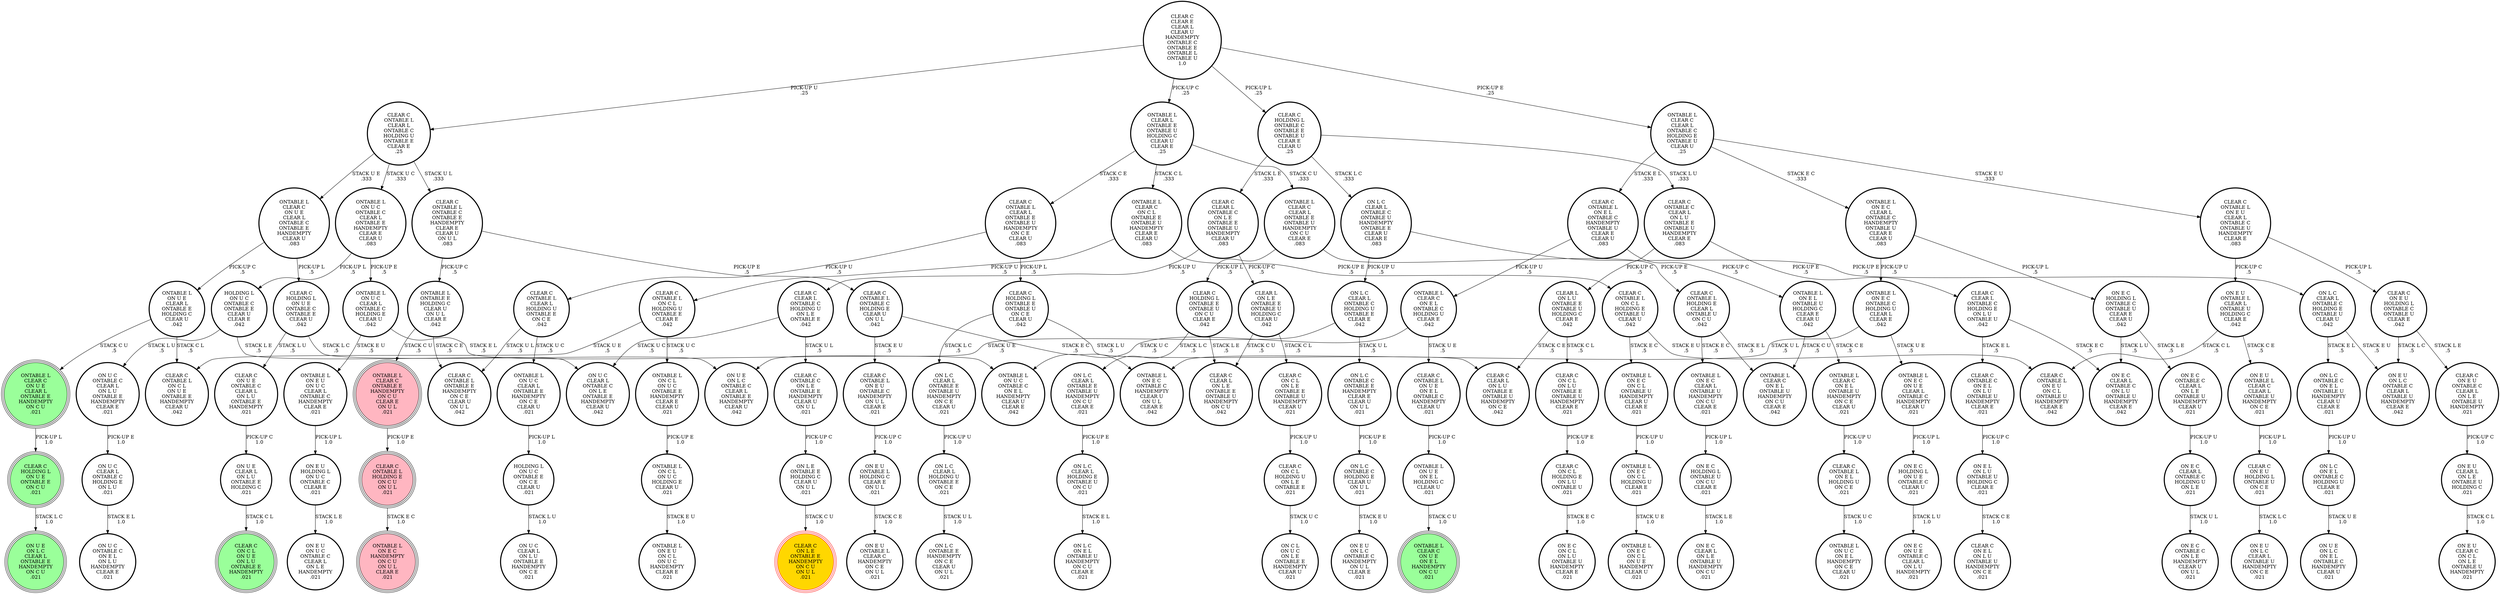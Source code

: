digraph {
"CLEAR C\nHOLDING L\nONTABLE E\nONTABLE U\nON C U\nCLEAR E\n.042\n" -> "CLEAR C\nCLEAR L\nON L E\nONTABLE E\nONTABLE U\nHANDEMPTY\nON C U\n.042\n"[label="STACK L E\n.5\n"];
"CLEAR C\nHOLDING L\nONTABLE E\nONTABLE U\nON C U\nCLEAR E\n.042\n" -> "ON L C\nCLEAR L\nONTABLE E\nONTABLE U\nHANDEMPTY\nON C U\nCLEAR E\n.021\n"[label="STACK L C\n.5\n"];
"CLEAR C\nON E U\nHOLDING L\nONTABLE U\nON C E\n.021\n" -> "ON E U\nON L C\nCLEAR L\nONTABLE U\nHANDEMPTY\nON C E\n.021\n"[label="STACK L C\n1.0\n"];
"ONTABLE L\nON U C\nONTABLE C\nCLEAR L\nONTABLE E\nHANDEMPTY\nCLEAR E\nCLEAR U\n.083\n" -> "ONTABLE L\nON U C\nCLEAR L\nONTABLE C\nHOLDING E\nCLEAR U\n.042\n"[label="PICK-UP E\n.5\n"];
"ONTABLE L\nON U C\nONTABLE C\nCLEAR L\nONTABLE E\nHANDEMPTY\nCLEAR E\nCLEAR U\n.083\n" -> "HOLDING L\nON U C\nONTABLE C\nONTABLE E\nCLEAR U\nCLEAR E\n.042\n"[label="PICK-UP L\n.5\n"];
"ON U E\nCLEAR L\nON L U\nONTABLE E\nHOLDING C\n.021\n" -> "CLEAR C\nON C L\nON U E\nON L U\nONTABLE E\nHANDEMPTY\n.021\n"[label="STACK C L\n1.0\n"];
"CLEAR C\nONTABLE L\nONTABLE C\nONTABLE E\nHANDEMPTY\nCLEAR E\nCLEAR U\nON U L\n.083\n" -> "CLEAR C\nONTABLE L\nONTABLE C\nHOLDING E\nCLEAR U\nON U L\n.042\n"[label="PICK-UP E\n.5\n"];
"CLEAR C\nONTABLE L\nONTABLE C\nONTABLE E\nHANDEMPTY\nCLEAR E\nCLEAR U\nON U L\n.083\n" -> "ONTABLE L\nONTABLE E\nHOLDING C\nCLEAR U\nON U L\nCLEAR E\n.042\n"[label="PICK-UP C\n.5\n"];
"CLEAR C\nON C L\nHOLDING U\nON L E\nONTABLE E\n.021\n" -> "ON C L\nON U C\nON L E\nONTABLE E\nHANDEMPTY\nCLEAR U\n.021\n"[label="STACK U C\n1.0\n"];
"ONTABLE L\nON E C\nON U E\nCLEAR L\nONTABLE C\nHANDEMPTY\nCLEAR U\n.021\n" -> "ON E C\nHOLDING L\nON U E\nONTABLE C\nCLEAR U\n.021\n"[label="PICK-UP L\n1.0\n"];
"CLEAR C\nONTABLE L\nHOLDING E\nCLEAR L\nONTABLE U\nON C U\n.042\n" -> "ONTABLE L\nON E C\nCLEAR L\nONTABLE U\nHANDEMPTY\nON C U\nCLEAR E\n.021\n"[label="STACK E C\n.5\n"];
"CLEAR C\nONTABLE L\nHOLDING E\nCLEAR L\nONTABLE U\nON C U\n.042\n" -> "ONTABLE L\nCLEAR C\nON E L\nONTABLE U\nHANDEMPTY\nON C U\nCLEAR E\n.042\n"[label="STACK E L\n.5\n"];
"ONTABLE L\nON U E\nON E L\nHOLDING C\nCLEAR U\n.021\n" -> "ONTABLE L\nCLEAR C\nON U E\nON E L\nHANDEMPTY\nON C U\n.021\n"[label="STACK C U\n1.0\n"];
"ON L C\nONTABLE C\nONTABLE E\nHANDEMPTY\nCLEAR E\nCLEAR U\nON U L\n.021\n" -> "ON L C\nONTABLE C\nHOLDING E\nCLEAR U\nON U L\n.021\n"[label="PICK-UP E\n1.0\n"];
"CLEAR C\nONTABLE L\nON E L\nHOLDING U\nON C E\n.021\n" -> "ONTABLE L\nON U C\nON E L\nHANDEMPTY\nON C E\nCLEAR U\n.021\n"[label="STACK U C\n1.0\n"];
"ONTABLE L\nCLEAR C\nON E L\nONTABLE C\nHOLDING U\nCLEAR E\n.042\n" -> "ONTABLE L\nON U C\nONTABLE C\nON E L\nHANDEMPTY\nCLEAR U\nCLEAR E\n.042\n"[label="STACK U C\n.5\n"];
"ONTABLE L\nCLEAR C\nON E L\nONTABLE C\nHOLDING U\nCLEAR E\n.042\n" -> "CLEAR C\nONTABLE L\nON U E\nON E L\nONTABLE C\nHANDEMPTY\nCLEAR U\n.021\n"[label="STACK U E\n.5\n"];
"CLEAR C\nONTABLE C\nCLEAR L\nON L U\nONTABLE E\nONTABLE U\nHANDEMPTY\nCLEAR E\n.083\n" -> "CLEAR L\nON L U\nONTABLE E\nONTABLE U\nHOLDING C\nCLEAR E\n.042\n"[label="PICK-UP C\n.5\n"];
"CLEAR C\nONTABLE C\nCLEAR L\nON L U\nONTABLE E\nONTABLE U\nHANDEMPTY\nCLEAR E\n.083\n" -> "CLEAR C\nCLEAR L\nONTABLE C\nHOLDING E\nON L U\nONTABLE U\n.042\n"[label="PICK-UP E\n.5\n"];
"ON U C\nCLEAR L\nONTABLE C\nHOLDING E\nON L U\n.021\n" -> "ON U C\nONTABLE C\nON E L\nON L U\nHANDEMPTY\nCLEAR E\n.021\n"[label="STACK E L\n1.0\n"];
"ONTABLE L\nON E L\nONTABLE U\nHOLDING C\nCLEAR E\nCLEAR U\n.042\n" -> "ONTABLE L\nCLEAR C\nON E L\nONTABLE U\nHANDEMPTY\nON C E\nCLEAR U\n.021\n"[label="STACK C E\n.5\n"];
"ONTABLE L\nON E L\nONTABLE U\nHOLDING C\nCLEAR E\nCLEAR U\n.042\n" -> "ONTABLE L\nCLEAR C\nON E L\nONTABLE U\nHANDEMPTY\nON C U\nCLEAR E\n.042\n"[label="STACK C U\n.5\n"];
"ON E U\nCLEAR L\nON L E\nONTABLE U\nHOLDING C\n.021\n" -> "ON E U\nCLEAR C\nON C L\nON L E\nONTABLE U\nHANDEMPTY\n.021\n"[label="STACK C L\n1.0\n"];
"CLEAR C\nON C L\nHOLDING E\nON L U\nONTABLE U\n.021\n" -> "ON E C\nON C L\nON L U\nONTABLE U\nHANDEMPTY\nCLEAR E\n.021\n"[label="STACK E C\n1.0\n"];
"CLEAR C\nHOLDING L\nON U E\nONTABLE E\nON C U\n.021\n" -> "ON U E\nON L C\nCLEAR L\nONTABLE E\nHANDEMPTY\nON C U\n.021\n"[label="STACK L C\n1.0\n"];
"CLEAR C\nCLEAR L\nONTABLE C\nHOLDING E\nON L U\nONTABLE U\n.042\n" -> "ON E C\nCLEAR L\nONTABLE C\nON L U\nONTABLE U\nHANDEMPTY\nCLEAR E\n.042\n"[label="STACK E C\n.5\n"];
"CLEAR C\nCLEAR L\nONTABLE C\nHOLDING E\nON L U\nONTABLE U\n.042\n" -> "CLEAR C\nONTABLE C\nON E L\nON L U\nONTABLE U\nHANDEMPTY\nCLEAR E\n.021\n"[label="STACK E L\n.5\n"];
"CLEAR C\nON C L\nON L U\nONTABLE E\nONTABLE U\nHANDEMPTY\nCLEAR E\n.021\n" -> "CLEAR C\nON C L\nHOLDING E\nON L U\nONTABLE U\n.021\n"[label="PICK-UP E\n1.0\n"];
"CLEAR C\nONTABLE C\nON E L\nON L U\nONTABLE U\nHANDEMPTY\nCLEAR E\n.021\n" -> "ON E L\nON L U\nONTABLE U\nHOLDING C\nCLEAR E\n.021\n"[label="PICK-UP C\n1.0\n"];
"CLEAR C\nON U E\nONTABLE C\nCLEAR L\nON L U\nONTABLE E\nHANDEMPTY\n.021\n" -> "ON U E\nCLEAR L\nON L U\nONTABLE E\nHOLDING C\n.021\n"[label="PICK-UP C\n1.0\n"];
"ONTABLE L\nON E C\nCLEAR L\nONTABLE U\nHANDEMPTY\nON C U\nCLEAR E\n.021\n" -> "ON E C\nHOLDING L\nONTABLE U\nON C U\nCLEAR E\n.021\n"[label="PICK-UP L\n1.0\n"];
"ONTABLE L\nONTABLE E\nHOLDING C\nCLEAR U\nON U L\nCLEAR E\n.042\n" -> "ONTABLE L\nCLEAR C\nONTABLE E\nHANDEMPTY\nON C U\nCLEAR E\nON U L\n.021\n"[label="STACK C U\n.5\n"];
"ONTABLE L\nONTABLE E\nHOLDING C\nCLEAR U\nON U L\nCLEAR E\n.042\n" -> "CLEAR C\nONTABLE L\nONTABLE E\nHANDEMPTY\nON C E\nCLEAR U\nON U L\n.042\n"[label="STACK C E\n.5\n"];
"CLEAR C\nCLEAR L\nONTABLE C\nHOLDING U\nON L E\nONTABLE E\n.042\n" -> "CLEAR C\nONTABLE C\nON L E\nONTABLE E\nHANDEMPTY\nCLEAR U\nON U L\n.021\n"[label="STACK U L\n.5\n"];
"CLEAR C\nCLEAR L\nONTABLE C\nHOLDING U\nON L E\nONTABLE E\n.042\n" -> "ON U C\nCLEAR L\nONTABLE C\nON L E\nONTABLE E\nHANDEMPTY\nCLEAR U\n.042\n"[label="STACK U C\n.5\n"];
"CLEAR C\nONTABLE L\nHOLDING E\nON C U\nON U L\n.021\n" -> "ONTABLE L\nON E C\nHANDEMPTY\nON C U\nON U L\nCLEAR E\n.021\n"[label="STACK E C\n1.0\n"];
"ON E C\nHOLDING L\nONTABLE C\nONTABLE U\nCLEAR E\nCLEAR U\n.042\n" -> "ON E C\nONTABLE C\nCLEAR L\nON L E\nONTABLE U\nHANDEMPTY\nCLEAR U\n.021\n"[label="STACK L E\n.5\n"];
"ON E C\nHOLDING L\nONTABLE C\nONTABLE U\nCLEAR E\nCLEAR U\n.042\n" -> "ON E C\nCLEAR L\nONTABLE C\nON L U\nONTABLE U\nHANDEMPTY\nCLEAR E\n.042\n"[label="STACK L U\n.5\n"];
"CLEAR C\nHOLDING L\nONTABLE E\nONTABLE U\nON C E\nCLEAR U\n.042\n" -> "CLEAR C\nCLEAR L\nON L U\nONTABLE E\nONTABLE U\nHANDEMPTY\nON C E\n.042\n"[label="STACK L U\n.5\n"];
"CLEAR C\nHOLDING L\nONTABLE E\nONTABLE U\nON C E\nCLEAR U\n.042\n" -> "ON L C\nCLEAR L\nONTABLE E\nONTABLE U\nHANDEMPTY\nON C E\nCLEAR U\n.021\n"[label="STACK L C\n.5\n"];
"CLEAR C\nONTABLE L\nON C L\nHOLDING E\nONTABLE U\nCLEAR U\n.042\n" -> "CLEAR C\nONTABLE L\nON E U\nON C L\nONTABLE U\nHANDEMPTY\nCLEAR E\n.042\n"[label="STACK E U\n.5\n"];
"CLEAR C\nONTABLE L\nON C L\nHOLDING E\nONTABLE U\nCLEAR U\n.042\n" -> "ONTABLE L\nON E C\nON C L\nONTABLE U\nHANDEMPTY\nCLEAR U\nCLEAR E\n.021\n"[label="STACK E C\n.5\n"];
"CLEAR C\nONTABLE L\nONTABLE C\nHOLDING E\nCLEAR U\nON U L\n.042\n" -> "CLEAR C\nONTABLE L\nON E U\nONTABLE C\nHANDEMPTY\nON U L\nCLEAR E\n.021\n"[label="STACK E U\n.5\n"];
"CLEAR C\nONTABLE L\nONTABLE C\nHOLDING E\nCLEAR U\nON U L\n.042\n" -> "ONTABLE L\nON E C\nONTABLE C\nHANDEMPTY\nCLEAR U\nON U L\nCLEAR E\n.042\n"[label="STACK E C\n.5\n"];
"CLEAR C\nONTABLE L\nCLEAR L\nONTABLE C\nHOLDING U\nONTABLE E\nCLEAR E\n.25\n" -> "ONTABLE L\nCLEAR C\nON U E\nCLEAR L\nONTABLE C\nONTABLE E\nHANDEMPTY\nCLEAR U\n.083\n"[label="STACK U E\n.333\n"];
"CLEAR C\nONTABLE L\nCLEAR L\nONTABLE C\nHOLDING U\nONTABLE E\nCLEAR E\n.25\n" -> "ONTABLE L\nON U C\nONTABLE C\nCLEAR L\nONTABLE E\nHANDEMPTY\nCLEAR E\nCLEAR U\n.083\n"[label="STACK U C\n.333\n"];
"CLEAR C\nONTABLE L\nCLEAR L\nONTABLE C\nHOLDING U\nONTABLE E\nCLEAR E\n.25\n" -> "CLEAR C\nONTABLE L\nONTABLE C\nONTABLE E\nHANDEMPTY\nCLEAR E\nCLEAR U\nON U L\n.083\n"[label="STACK U L\n.333\n"];
"CLEAR C\nON C L\nON L E\nONTABLE E\nONTABLE U\nHANDEMPTY\nCLEAR U\n.021\n" -> "CLEAR C\nON C L\nHOLDING U\nON L E\nONTABLE E\n.021\n"[label="PICK-UP U\n1.0\n"];
"ONTABLE L\nCLEAR C\nON U E\nCLEAR L\nONTABLE E\nHANDEMPTY\nON C U\n.021\n" -> "CLEAR C\nHOLDING L\nON U E\nONTABLE E\nON C U\n.021\n"[label="PICK-UP L\n1.0\n"];
"CLEAR C\nONTABLE L\nON E L\nONTABLE C\nHANDEMPTY\nONTABLE U\nCLEAR E\nCLEAR U\n.083\n" -> "ONTABLE L\nON E L\nONTABLE U\nHOLDING C\nCLEAR E\nCLEAR U\n.042\n"[label="PICK-UP C\n.5\n"];
"CLEAR C\nONTABLE L\nON E L\nONTABLE C\nHANDEMPTY\nONTABLE U\nCLEAR E\nCLEAR U\n.083\n" -> "ONTABLE L\nCLEAR C\nON E L\nONTABLE C\nHOLDING U\nCLEAR E\n.042\n"[label="PICK-UP U\n.5\n"];
"CLEAR C\nHOLDING L\nON U E\nONTABLE C\nONTABLE E\nCLEAR U\n.042\n" -> "ON U E\nON L C\nONTABLE C\nCLEAR L\nONTABLE E\nHANDEMPTY\nCLEAR U\n.042\n"[label="STACK L C\n.5\n"];
"CLEAR C\nHOLDING L\nON U E\nONTABLE C\nONTABLE E\nCLEAR U\n.042\n" -> "CLEAR C\nON U E\nONTABLE C\nCLEAR L\nON L U\nONTABLE E\nHANDEMPTY\n.021\n"[label="STACK L U\n.5\n"];
"ONTABLE L\nCLEAR L\nONTABLE E\nONTABLE U\nHOLDING C\nCLEAR U\nCLEAR E\n.25\n" -> "CLEAR C\nONTABLE L\nCLEAR L\nONTABLE E\nONTABLE U\nHANDEMPTY\nON C E\nCLEAR U\n.083\n"[label="STACK C E\n.333\n"];
"ONTABLE L\nCLEAR L\nONTABLE E\nONTABLE U\nHOLDING C\nCLEAR U\nCLEAR E\n.25\n" -> "ONTABLE L\nCLEAR C\nON C L\nONTABLE E\nONTABLE U\nHANDEMPTY\nCLEAR E\nCLEAR U\n.083\n"[label="STACK C L\n.333\n"];
"ONTABLE L\nCLEAR L\nONTABLE E\nONTABLE U\nHOLDING C\nCLEAR U\nCLEAR E\n.25\n" -> "ONTABLE L\nCLEAR C\nCLEAR L\nONTABLE E\nONTABLE U\nHANDEMPTY\nON C U\nCLEAR E\n.083\n"[label="STACK C U\n.333\n"];
"ON L C\nONTABLE C\nHOLDING E\nCLEAR U\nON U L\n.021\n" -> "ON E U\nON L C\nONTABLE C\nHANDEMPTY\nON U L\nCLEAR E\n.021\n"[label="STACK E U\n1.0\n"];
"ON L C\nONTABLE C\nON E L\nONTABLE U\nHANDEMPTY\nCLEAR U\nCLEAR E\n.021\n" -> "ON L C\nON E L\nONTABLE C\nHOLDING U\nCLEAR E\n.021\n"[label="PICK-UP U\n1.0\n"];
"CLEAR C\nONTABLE L\nON U E\nON E L\nONTABLE C\nHANDEMPTY\nCLEAR U\n.021\n" -> "ONTABLE L\nON U E\nON E L\nHOLDING C\nCLEAR U\n.021\n"[label="PICK-UP C\n1.0\n"];
"ON E C\nONTABLE C\nCLEAR L\nON L E\nONTABLE U\nHANDEMPTY\nCLEAR U\n.021\n" -> "ON E C\nCLEAR L\nONTABLE C\nHOLDING U\nON L E\n.021\n"[label="PICK-UP U\n1.0\n"];
"CLEAR C\nHOLDING L\nONTABLE C\nONTABLE E\nONTABLE U\nCLEAR E\nCLEAR U\n.25\n" -> "ON L C\nCLEAR L\nONTABLE C\nONTABLE U\nHANDEMPTY\nONTABLE E\nCLEAR U\nCLEAR E\n.083\n"[label="STACK L C\n.333\n"];
"CLEAR C\nHOLDING L\nONTABLE C\nONTABLE E\nONTABLE U\nCLEAR E\nCLEAR U\n.25\n" -> "CLEAR C\nCLEAR L\nONTABLE C\nON L E\nONTABLE E\nONTABLE U\nHANDEMPTY\nCLEAR U\n.083\n"[label="STACK L E\n.333\n"];
"CLEAR C\nHOLDING L\nONTABLE C\nONTABLE E\nONTABLE U\nCLEAR E\nCLEAR U\n.25\n" -> "CLEAR C\nONTABLE C\nCLEAR L\nON L U\nONTABLE E\nONTABLE U\nHANDEMPTY\nCLEAR E\n.083\n"[label="STACK L U\n.333\n"];
"ONTABLE L\nON C L\nON U C\nHOLDING E\nCLEAR U\n.021\n" -> "ONTABLE L\nON E U\nON C L\nON U C\nHANDEMPTY\nCLEAR E\n.021\n"[label="STACK E U\n1.0\n"];
"ON L C\nCLEAR L\nONTABLE C\nHOLDING U\nONTABLE E\nCLEAR E\n.042\n" -> "ON U E\nON L C\nONTABLE C\nCLEAR L\nONTABLE E\nHANDEMPTY\nCLEAR U\n.042\n"[label="STACK U E\n.5\n"];
"ON L C\nCLEAR L\nONTABLE C\nHOLDING U\nONTABLE E\nCLEAR E\n.042\n" -> "ON L C\nONTABLE C\nONTABLE E\nHANDEMPTY\nCLEAR E\nCLEAR U\nON U L\n.021\n"[label="STACK U L\n.5\n"];
"CLEAR C\nONTABLE L\nCLEAR L\nHOLDING U\nONTABLE E\nON C E\n.042\n" -> "ONTABLE L\nON U C\nCLEAR L\nONTABLE E\nHANDEMPTY\nON C E\nCLEAR U\n.021\n"[label="STACK U C\n.5\n"];
"CLEAR C\nONTABLE L\nCLEAR L\nHOLDING U\nONTABLE E\nON C E\n.042\n" -> "CLEAR C\nONTABLE L\nONTABLE E\nHANDEMPTY\nON C E\nCLEAR U\nON U L\n.042\n"[label="STACK U L\n.5\n"];
"CLEAR C\nONTABLE L\nON C L\nHOLDING U\nONTABLE E\nCLEAR E\n.042\n" -> "CLEAR C\nONTABLE L\nON C L\nON U E\nONTABLE E\nHANDEMPTY\nCLEAR U\n.042\n"[label="STACK U E\n.5\n"];
"CLEAR C\nONTABLE L\nON C L\nHOLDING U\nONTABLE E\nCLEAR E\n.042\n" -> "ONTABLE L\nON C L\nON U C\nONTABLE E\nHANDEMPTY\nCLEAR E\nCLEAR U\n.021\n"[label="STACK U C\n.5\n"];
"ON L C\nCLEAR L\nONTABLE C\nHOLDING E\nONTABLE U\nCLEAR U\n.042\n" -> "ON E U\nON L C\nONTABLE C\nCLEAR L\nONTABLE U\nHANDEMPTY\nCLEAR E\n.042\n"[label="STACK E U\n.5\n"];
"ON L C\nCLEAR L\nONTABLE C\nHOLDING E\nONTABLE U\nCLEAR U\n.042\n" -> "ON L C\nONTABLE C\nON E L\nONTABLE U\nHANDEMPTY\nCLEAR U\nCLEAR E\n.021\n"[label="STACK E L\n.5\n"];
"HOLDING L\nON U C\nONTABLE C\nONTABLE E\nCLEAR U\nCLEAR E\n.042\n" -> "ON U C\nONTABLE C\nCLEAR L\nON L U\nONTABLE E\nHANDEMPTY\nCLEAR E\n.021\n"[label="STACK L U\n.5\n"];
"HOLDING L\nON U C\nONTABLE C\nONTABLE E\nCLEAR U\nCLEAR E\n.042\n" -> "ON U C\nCLEAR L\nONTABLE C\nON L E\nONTABLE E\nHANDEMPTY\nCLEAR U\n.042\n"[label="STACK L E\n.5\n"];
"ON L E\nONTABLE E\nHOLDING C\nCLEAR U\nON U L\n.021\n" -> "CLEAR C\nON L E\nONTABLE E\nHANDEMPTY\nON C U\nON U L\n.021\n"[label="STACK C U\n1.0\n"];
"ON E C\nHOLDING L\nONTABLE U\nON C U\nCLEAR E\n.021\n" -> "ON E C\nCLEAR L\nON L E\nONTABLE U\nHANDEMPTY\nON C U\n.021\n"[label="STACK L E\n1.0\n"];
"ON E L\nON L U\nONTABLE U\nHOLDING C\nCLEAR E\n.021\n" -> "CLEAR C\nON E L\nON L U\nONTABLE U\nHANDEMPTY\nON C E\n.021\n"[label="STACK C E\n1.0\n"];
"ON E U\nHOLDING L\nON U C\nONTABLE C\nCLEAR E\n.021\n" -> "ON E U\nON U C\nONTABLE C\nCLEAR L\nON L E\nHANDEMPTY\n.021\n"[label="STACK L E\n1.0\n"];
"ONTABLE L\nON U E\nCLEAR L\nONTABLE E\nHOLDING C\nCLEAR U\n.042\n" -> "CLEAR C\nONTABLE L\nON C L\nON U E\nONTABLE E\nHANDEMPTY\nCLEAR U\n.042\n"[label="STACK C L\n.5\n"];
"ONTABLE L\nON U E\nCLEAR L\nONTABLE E\nHOLDING C\nCLEAR U\n.042\n" -> "ONTABLE L\nCLEAR C\nON U E\nCLEAR L\nONTABLE E\nHANDEMPTY\nON C U\n.021\n"[label="STACK C U\n.5\n"];
"CLEAR C\nCLEAR E\nCLEAR L\nCLEAR U\nHANDEMPTY\nONTABLE C\nONTABLE E\nONTABLE L\nONTABLE U\n1.0\n" -> "CLEAR C\nHOLDING L\nONTABLE C\nONTABLE E\nONTABLE U\nCLEAR E\nCLEAR U\n.25\n"[label="PICK-UP L\n.25\n"];
"CLEAR C\nCLEAR E\nCLEAR L\nCLEAR U\nHANDEMPTY\nONTABLE C\nONTABLE E\nONTABLE L\nONTABLE U\n1.0\n" -> "ONTABLE L\nCLEAR C\nCLEAR L\nONTABLE C\nHOLDING E\nONTABLE U\nCLEAR U\n.25\n"[label="PICK-UP E\n.25\n"];
"CLEAR C\nCLEAR E\nCLEAR L\nCLEAR U\nHANDEMPTY\nONTABLE C\nONTABLE E\nONTABLE L\nONTABLE U\n1.0\n" -> "ONTABLE L\nCLEAR L\nONTABLE E\nONTABLE U\nHOLDING C\nCLEAR U\nCLEAR E\n.25\n"[label="PICK-UP C\n.25\n"];
"CLEAR C\nCLEAR E\nCLEAR L\nCLEAR U\nHANDEMPTY\nONTABLE C\nONTABLE E\nONTABLE L\nONTABLE U\n1.0\n" -> "CLEAR C\nONTABLE L\nCLEAR L\nONTABLE C\nHOLDING U\nONTABLE E\nCLEAR E\n.25\n"[label="PICK-UP U\n.25\n"];
"ON E C\nCLEAR L\nONTABLE C\nHOLDING U\nON L E\n.021\n" -> "ON E C\nONTABLE C\nON L E\nHANDEMPTY\nCLEAR U\nON U L\n.021\n"[label="STACK U L\n1.0\n"];
"CLEAR C\nONTABLE C\nON L E\nONTABLE E\nHANDEMPTY\nCLEAR U\nON U L\n.021\n" -> "ON L E\nONTABLE E\nHOLDING C\nCLEAR U\nON U L\n.021\n"[label="PICK-UP C\n1.0\n"];
"CLEAR L\nON L E\nONTABLE E\nONTABLE U\nHOLDING C\nCLEAR U\n.042\n" -> "CLEAR C\nCLEAR L\nON L E\nONTABLE E\nONTABLE U\nHANDEMPTY\nON C U\n.042\n"[label="STACK C U\n.5\n"];
"CLEAR L\nON L E\nONTABLE E\nONTABLE U\nHOLDING C\nCLEAR U\n.042\n" -> "CLEAR C\nON C L\nON L E\nONTABLE E\nONTABLE U\nHANDEMPTY\nCLEAR U\n.021\n"[label="STACK C L\n.5\n"];
"ONTABLE L\nON E U\nON U C\nCLEAR L\nONTABLE C\nHANDEMPTY\nCLEAR E\n.021\n" -> "ON E U\nHOLDING L\nON U C\nONTABLE C\nCLEAR E\n.021\n"[label="PICK-UP L\n1.0\n"];
"CLEAR C\nCLEAR L\nONTABLE C\nON L E\nONTABLE E\nONTABLE U\nHANDEMPTY\nCLEAR U\n.083\n" -> "CLEAR L\nON L E\nONTABLE E\nONTABLE U\nHOLDING C\nCLEAR U\n.042\n"[label="PICK-UP C\n.5\n"];
"CLEAR C\nCLEAR L\nONTABLE C\nON L E\nONTABLE E\nONTABLE U\nHANDEMPTY\nCLEAR U\n.083\n" -> "CLEAR C\nCLEAR L\nONTABLE C\nHOLDING U\nON L E\nONTABLE E\n.042\n"[label="PICK-UP U\n.5\n"];
"ONTABLE L\nCLEAR C\nONTABLE E\nHANDEMPTY\nON C U\nCLEAR E\nON U L\n.021\n" -> "CLEAR C\nONTABLE L\nHOLDING E\nON C U\nON U L\n.021\n"[label="PICK-UP E\n1.0\n"];
"ONTABLE L\nCLEAR C\nCLEAR L\nONTABLE E\nONTABLE U\nHANDEMPTY\nON C U\nCLEAR E\n.083\n" -> "CLEAR C\nHOLDING L\nONTABLE E\nONTABLE U\nON C U\nCLEAR E\n.042\n"[label="PICK-UP L\n.5\n"];
"ONTABLE L\nCLEAR C\nCLEAR L\nONTABLE E\nONTABLE U\nHANDEMPTY\nON C U\nCLEAR E\n.083\n" -> "CLEAR C\nONTABLE L\nHOLDING E\nCLEAR L\nONTABLE U\nON C U\n.042\n"[label="PICK-UP E\n.5\n"];
"ON E U\nONTABLE L\nCLEAR C\nCLEAR L\nONTABLE U\nHANDEMPTY\nON C E\n.021\n" -> "CLEAR C\nON E U\nHOLDING L\nONTABLE U\nON C E\n.021\n"[label="PICK-UP L\n1.0\n"];
"CLEAR L\nON L U\nONTABLE E\nONTABLE U\nHOLDING C\nCLEAR E\n.042\n" -> "CLEAR C\nCLEAR L\nON L U\nONTABLE E\nONTABLE U\nHANDEMPTY\nON C E\n.042\n"[label="STACK C E\n.5\n"];
"CLEAR L\nON L U\nONTABLE E\nONTABLE U\nHOLDING C\nCLEAR E\n.042\n" -> "CLEAR C\nON C L\nON L U\nONTABLE E\nONTABLE U\nHANDEMPTY\nCLEAR E\n.021\n"[label="STACK C L\n.5\n"];
"ONTABLE L\nON E C\nONTABLE C\nHOLDING U\nCLEAR L\nCLEAR E\n.042\n" -> "ONTABLE L\nON E C\nON U E\nCLEAR L\nONTABLE C\nHANDEMPTY\nCLEAR U\n.021\n"[label="STACK U E\n.5\n"];
"ONTABLE L\nON E C\nONTABLE C\nHOLDING U\nCLEAR L\nCLEAR E\n.042\n" -> "ONTABLE L\nON E C\nONTABLE C\nHANDEMPTY\nCLEAR U\nON U L\nCLEAR E\n.042\n"[label="STACK U L\n.5\n"];
"ON E U\nONTABLE L\nHOLDING C\nCLEAR E\nON U L\n.021\n" -> "ON E U\nONTABLE L\nCLEAR C\nHANDEMPTY\nON C E\nON U L\n.021\n"[label="STACK C E\n1.0\n"];
"ONTABLE L\nON C L\nON U C\nONTABLE E\nHANDEMPTY\nCLEAR E\nCLEAR U\n.021\n" -> "ONTABLE L\nON C L\nON U C\nHOLDING E\nCLEAR U\n.021\n"[label="PICK-UP E\n1.0\n"];
"ON L C\nON E L\nONTABLE C\nHOLDING U\nCLEAR E\n.021\n" -> "ON U E\nON L C\nON E L\nONTABLE C\nHANDEMPTY\nCLEAR U\n.021\n"[label="STACK U E\n1.0\n"];
"CLEAR C\nONTABLE L\nON E U\nONTABLE C\nHANDEMPTY\nON U L\nCLEAR E\n.021\n" -> "ON E U\nONTABLE L\nHOLDING C\nCLEAR E\nON U L\n.021\n"[label="PICK-UP C\n1.0\n"];
"ONTABLE L\nCLEAR C\nON C L\nONTABLE E\nONTABLE U\nHANDEMPTY\nCLEAR E\nCLEAR U\n.083\n" -> "CLEAR C\nONTABLE L\nON C L\nHOLDING E\nONTABLE U\nCLEAR U\n.042\n"[label="PICK-UP E\n.5\n"];
"ONTABLE L\nCLEAR C\nON C L\nONTABLE E\nONTABLE U\nHANDEMPTY\nCLEAR E\nCLEAR U\n.083\n" -> "CLEAR C\nONTABLE L\nON C L\nHOLDING U\nONTABLE E\nCLEAR E\n.042\n"[label="PICK-UP U\n.5\n"];
"ONTABLE L\nON E C\nON C L\nONTABLE U\nHANDEMPTY\nCLEAR U\nCLEAR E\n.021\n" -> "ONTABLE L\nON E C\nON C L\nHOLDING U\nCLEAR E\n.021\n"[label="PICK-UP U\n1.0\n"];
"ON U C\nONTABLE C\nCLEAR L\nON L U\nONTABLE E\nHANDEMPTY\nCLEAR E\n.021\n" -> "ON U C\nCLEAR L\nONTABLE C\nHOLDING E\nON L U\n.021\n"[label="PICK-UP E\n1.0\n"];
"ON L C\nCLEAR L\nONTABLE E\nONTABLE U\nHANDEMPTY\nON C U\nCLEAR E\n.021\n" -> "ON L C\nCLEAR L\nHOLDING E\nONTABLE U\nON C U\n.021\n"[label="PICK-UP E\n1.0\n"];
"ONTABLE L\nON E C\nCLEAR L\nONTABLE C\nHANDEMPTY\nONTABLE U\nCLEAR E\nCLEAR U\n.083\n" -> "ON E C\nHOLDING L\nONTABLE C\nONTABLE U\nCLEAR E\nCLEAR U\n.042\n"[label="PICK-UP L\n.5\n"];
"ONTABLE L\nON E C\nCLEAR L\nONTABLE C\nHANDEMPTY\nONTABLE U\nCLEAR E\nCLEAR U\n.083\n" -> "ONTABLE L\nON E C\nONTABLE C\nHOLDING U\nCLEAR L\nCLEAR E\n.042\n"[label="PICK-UP U\n.5\n"];
"CLEAR C\nON E U\nHOLDING L\nONTABLE C\nONTABLE U\nCLEAR E\n.042\n" -> "ON E U\nON L C\nONTABLE C\nCLEAR L\nONTABLE U\nHANDEMPTY\nCLEAR E\n.042\n"[label="STACK L C\n.5\n"];
"CLEAR C\nON E U\nHOLDING L\nONTABLE C\nONTABLE U\nCLEAR E\n.042\n" -> "CLEAR C\nON E U\nONTABLE C\nCLEAR L\nON L E\nONTABLE U\nHANDEMPTY\n.021\n"[label="STACK L E\n.5\n"];
"ONTABLE L\nCLEAR C\nON E L\nONTABLE U\nHANDEMPTY\nON C E\nCLEAR U\n.021\n" -> "CLEAR C\nONTABLE L\nON E L\nHOLDING U\nON C E\n.021\n"[label="PICK-UP U\n1.0\n"];
"ON E U\nONTABLE L\nCLEAR L\nONTABLE U\nHOLDING C\nCLEAR E\n.042\n" -> "ON E U\nONTABLE L\nCLEAR C\nCLEAR L\nONTABLE U\nHANDEMPTY\nON C E\n.021\n"[label="STACK C E\n.5\n"];
"ON E U\nONTABLE L\nCLEAR L\nONTABLE U\nHOLDING C\nCLEAR E\n.042\n" -> "CLEAR C\nONTABLE L\nON E U\nON C L\nONTABLE U\nHANDEMPTY\nCLEAR E\n.042\n"[label="STACK C L\n.5\n"];
"ONTABLE L\nON U C\nCLEAR L\nONTABLE E\nHANDEMPTY\nON C E\nCLEAR U\n.021\n" -> "HOLDING L\nON U C\nONTABLE E\nON C E\nCLEAR U\n.021\n"[label="PICK-UP L\n1.0\n"];
"ONTABLE L\nCLEAR C\nON U E\nCLEAR L\nONTABLE C\nONTABLE E\nHANDEMPTY\nCLEAR U\n.083\n" -> "ONTABLE L\nON U E\nCLEAR L\nONTABLE E\nHOLDING C\nCLEAR U\n.042\n"[label="PICK-UP C\n.5\n"];
"ONTABLE L\nCLEAR C\nON U E\nCLEAR L\nONTABLE C\nONTABLE E\nHANDEMPTY\nCLEAR U\n.083\n" -> "CLEAR C\nHOLDING L\nON U E\nONTABLE C\nONTABLE E\nCLEAR U\n.042\n"[label="PICK-UP L\n.5\n"];
"ONTABLE L\nON E C\nON C L\nHOLDING U\nCLEAR E\n.021\n" -> "ONTABLE L\nON E C\nON C L\nON U E\nHANDEMPTY\nCLEAR U\n.021\n"[label="STACK U E\n1.0\n"];
"CLEAR C\nONTABLE L\nCLEAR L\nONTABLE E\nONTABLE U\nHANDEMPTY\nON C E\nCLEAR U\n.083\n" -> "CLEAR C\nHOLDING L\nONTABLE E\nONTABLE U\nON C E\nCLEAR U\n.042\n"[label="PICK-UP L\n.5\n"];
"CLEAR C\nONTABLE L\nCLEAR L\nONTABLE E\nONTABLE U\nHANDEMPTY\nON C E\nCLEAR U\n.083\n" -> "CLEAR C\nONTABLE L\nCLEAR L\nHOLDING U\nONTABLE E\nON C E\n.042\n"[label="PICK-UP U\n.5\n"];
"CLEAR C\nONTABLE L\nON E U\nCLEAR L\nONTABLE C\nONTABLE U\nHANDEMPTY\nCLEAR E\n.083\n" -> "ON E U\nONTABLE L\nCLEAR L\nONTABLE U\nHOLDING C\nCLEAR E\n.042\n"[label="PICK-UP C\n.5\n"];
"CLEAR C\nONTABLE L\nON E U\nCLEAR L\nONTABLE C\nONTABLE U\nHANDEMPTY\nCLEAR E\n.083\n" -> "CLEAR C\nON E U\nHOLDING L\nONTABLE C\nONTABLE U\nCLEAR E\n.042\n"[label="PICK-UP L\n.5\n"];
"ONTABLE L\nON U C\nCLEAR L\nONTABLE C\nHOLDING E\nCLEAR U\n.042\n" -> "ONTABLE L\nON E U\nON U C\nCLEAR L\nONTABLE C\nHANDEMPTY\nCLEAR E\n.021\n"[label="STACK E U\n.5\n"];
"ONTABLE L\nON U C\nCLEAR L\nONTABLE C\nHOLDING E\nCLEAR U\n.042\n" -> "ONTABLE L\nON U C\nONTABLE C\nON E L\nHANDEMPTY\nCLEAR U\nCLEAR E\n.042\n"[label="STACK E L\n.5\n"];
"ON L C\nCLEAR L\nHOLDING E\nONTABLE U\nON C U\n.021\n" -> "ON L C\nON E L\nONTABLE U\nHANDEMPTY\nON C U\nCLEAR E\n.021\n"[label="STACK E L\n1.0\n"];
"ON L C\nCLEAR L\nONTABLE C\nONTABLE U\nHANDEMPTY\nONTABLE E\nCLEAR U\nCLEAR E\n.083\n" -> "ON L C\nCLEAR L\nONTABLE C\nHOLDING E\nONTABLE U\nCLEAR U\n.042\n"[label="PICK-UP E\n.5\n"];
"ON L C\nCLEAR L\nONTABLE C\nONTABLE U\nHANDEMPTY\nONTABLE E\nCLEAR U\nCLEAR E\n.083\n" -> "ON L C\nCLEAR L\nONTABLE C\nHOLDING U\nONTABLE E\nCLEAR E\n.042\n"[label="PICK-UP U\n.5\n"];
"CLEAR C\nON E U\nONTABLE C\nCLEAR L\nON L E\nONTABLE U\nHANDEMPTY\n.021\n" -> "ON E U\nCLEAR L\nON L E\nONTABLE U\nHOLDING C\n.021\n"[label="PICK-UP C\n1.0\n"];
"ONTABLE L\nCLEAR C\nCLEAR L\nONTABLE C\nHOLDING E\nONTABLE U\nCLEAR U\n.25\n" -> "CLEAR C\nONTABLE L\nON E L\nONTABLE C\nHANDEMPTY\nONTABLE U\nCLEAR E\nCLEAR U\n.083\n"[label="STACK E L\n.333\n"];
"ONTABLE L\nCLEAR C\nCLEAR L\nONTABLE C\nHOLDING E\nONTABLE U\nCLEAR U\n.25\n" -> "CLEAR C\nONTABLE L\nON E U\nCLEAR L\nONTABLE C\nONTABLE U\nHANDEMPTY\nCLEAR E\n.083\n"[label="STACK E U\n.333\n"];
"ONTABLE L\nCLEAR C\nCLEAR L\nONTABLE C\nHOLDING E\nONTABLE U\nCLEAR U\n.25\n" -> "ONTABLE L\nON E C\nCLEAR L\nONTABLE C\nHANDEMPTY\nONTABLE U\nCLEAR E\nCLEAR U\n.083\n"[label="STACK E C\n.333\n"];
"ON L C\nCLEAR L\nONTABLE E\nONTABLE U\nHANDEMPTY\nON C E\nCLEAR U\n.021\n" -> "ON L C\nCLEAR L\nHOLDING U\nONTABLE E\nON C E\n.021\n"[label="PICK-UP U\n1.0\n"];
"HOLDING L\nON U C\nONTABLE E\nON C E\nCLEAR U\n.021\n" -> "ON U C\nCLEAR L\nON L U\nONTABLE E\nHANDEMPTY\nON C E\n.021\n"[label="STACK L U\n1.0\n"];
"ON L C\nCLEAR L\nHOLDING U\nONTABLE E\nON C E\n.021\n" -> "ON L C\nONTABLE E\nHANDEMPTY\nON C E\nCLEAR U\nON U L\n.021\n"[label="STACK U L\n1.0\n"];
"ON E C\nHOLDING L\nON U E\nONTABLE C\nCLEAR U\n.021\n" -> "ON E C\nON U E\nONTABLE C\nCLEAR L\nON L U\nHANDEMPTY\n.021\n"[label="STACK L U\n1.0\n"];
"ON E U\nON L C\nONTABLE C\nHANDEMPTY\nON U L\nCLEAR E\n.021\n" [shape=circle, penwidth=3];
"ON E U\nON L C\nCLEAR L\nONTABLE U\nHANDEMPTY\nON C E\n.021\n" [shape=circle, penwidth=3];
"CLEAR C\nONTABLE L\nON C L\nON U E\nONTABLE E\nHANDEMPTY\nCLEAR U\n.042\n" [shape=circle, penwidth=3];
"ON U E\nON L C\nON E L\nONTABLE C\nHANDEMPTY\nCLEAR U\n.021\n" [shape=circle, penwidth=3];
"ON E U\nCLEAR C\nON C L\nON L E\nONTABLE U\nHANDEMPTY\n.021\n" [shape=circle, penwidth=3];
"ON U E\nON L C\nCLEAR L\nONTABLE E\nHANDEMPTY\nON C U\n.021\n" [shape=circle, style=filled, fillcolor=palegreen1, peripheries=3];
"ON C L\nON U C\nON L E\nONTABLE E\nHANDEMPTY\nCLEAR U\n.021\n" [shape=circle, penwidth=3];
"ONTABLE L\nCLEAR C\nON E L\nONTABLE U\nHANDEMPTY\nON C U\nCLEAR E\n.042\n" [shape=circle, penwidth=3];
"ONTABLE L\nON E C\nONTABLE C\nHANDEMPTY\nCLEAR U\nON U L\nCLEAR E\n.042\n" [shape=circle, penwidth=3];
"ONTABLE L\nCLEAR C\nON U E\nON E L\nHANDEMPTY\nON C U\n.021\n" [shape=circle, style=filled, fillcolor=palegreen1, peripheries=3];
"ON E U\nONTABLE L\nCLEAR C\nHANDEMPTY\nON C E\nON U L\n.021\n" [shape=circle, penwidth=3];
"ON E C\nONTABLE C\nON L E\nHANDEMPTY\nCLEAR U\nON U L\n.021\n" [shape=circle, penwidth=3];
"ON L C\nONTABLE E\nHANDEMPTY\nON C E\nCLEAR U\nON U L\n.021\n" [shape=circle, penwidth=3];
"CLEAR C\nONTABLE L\nON E U\nON C L\nONTABLE U\nHANDEMPTY\nCLEAR E\n.042\n" [shape=circle, penwidth=3];
"ONTABLE L\nON U C\nON E L\nHANDEMPTY\nON C E\nCLEAR U\n.021\n" [shape=circle, penwidth=3];
"ON U C\nCLEAR L\nON L U\nONTABLE E\nHANDEMPTY\nON C E\n.021\n" [shape=circle, penwidth=3];
"CLEAR C\nONTABLE L\nONTABLE E\nHANDEMPTY\nON C E\nCLEAR U\nON U L\n.042\n" [shape=circle, penwidth=3];
"ON E U\nON U C\nONTABLE C\nCLEAR L\nON L E\nHANDEMPTY\n.021\n" [shape=circle, penwidth=3];
"ON E C\nON U E\nONTABLE C\nCLEAR L\nON L U\nHANDEMPTY\n.021\n" [shape=circle, penwidth=3];
"ONTABLE L\nON U C\nONTABLE C\nON E L\nHANDEMPTY\nCLEAR U\nCLEAR E\n.042\n" [shape=circle, penwidth=3];
"ON E C\nON C L\nON L U\nONTABLE U\nHANDEMPTY\nCLEAR E\n.021\n" [shape=circle, penwidth=3];
"ON E C\nCLEAR L\nONTABLE C\nON L U\nONTABLE U\nHANDEMPTY\nCLEAR E\n.042\n" [shape=circle, penwidth=3];
"ONTABLE L\nON E C\nHANDEMPTY\nON C U\nON U L\nCLEAR E\n.021\n" [shape=circle, style=filled, fillcolor=lightpink, peripheries=3];
"ON U E\nON L C\nONTABLE C\nCLEAR L\nONTABLE E\nHANDEMPTY\nCLEAR U\n.042\n" [shape=circle, penwidth=3];
"ON L C\nON E L\nONTABLE U\nHANDEMPTY\nON C U\nCLEAR E\n.021\n" [shape=circle, penwidth=3];
"CLEAR C\nON E L\nON L U\nONTABLE U\nHANDEMPTY\nON C E\n.021\n" [shape=circle, penwidth=3];
"ONTABLE L\nON E U\nON C L\nON U C\nHANDEMPTY\nCLEAR E\n.021\n" [shape=circle, penwidth=3];
"CLEAR C\nON C L\nON U E\nON L U\nONTABLE E\nHANDEMPTY\n.021\n" [shape=circle, style=filled, fillcolor=palegreen1, peripheries=3];
"CLEAR C\nCLEAR L\nON L U\nONTABLE E\nONTABLE U\nHANDEMPTY\nON C E\n.042\n" [shape=circle, penwidth=3];
"ON U C\nCLEAR L\nONTABLE C\nON L E\nONTABLE E\nHANDEMPTY\nCLEAR U\n.042\n" [shape=circle, penwidth=3];
"CLEAR C\nCLEAR L\nON L E\nONTABLE E\nONTABLE U\nHANDEMPTY\nON C U\n.042\n" [shape=circle, penwidth=3];
"ONTABLE L\nON E C\nON C L\nON U E\nHANDEMPTY\nCLEAR U\n.021\n" [shape=circle, penwidth=3];
"ON E C\nCLEAR L\nON L E\nONTABLE U\nHANDEMPTY\nON C U\n.021\n" [shape=circle, penwidth=3];
"CLEAR C\nON L E\nONTABLE E\nHANDEMPTY\nON C U\nON U L\n.021\n" [shape=circle, style=filled color=red, fillcolor=gold, peripheries=3];
"ON U C\nONTABLE C\nON E L\nON L U\nHANDEMPTY\nCLEAR E\n.021\n" [shape=circle, penwidth=3];
"ON E U\nON L C\nONTABLE C\nCLEAR L\nONTABLE U\nHANDEMPTY\nCLEAR E\n.042\n" [shape=circle, penwidth=3];
"ON E U\nON L C\nONTABLE C\nHANDEMPTY\nON U L\nCLEAR E\n.021\n" [shape=circle, penwidth=3];
"CLEAR C\nONTABLE L\nONTABLE C\nONTABLE E\nHANDEMPTY\nCLEAR E\nCLEAR U\nON U L\n.083\n" [shape=circle, penwidth=3];
"ONTABLE L\nON U E\nON E L\nHOLDING C\nCLEAR U\n.021\n" [shape=circle, penwidth=3];
"CLEAR C\nCLEAR L\nONTABLE C\nHOLDING U\nON L E\nONTABLE E\n.042\n" [shape=circle, penwidth=3];
"ON E U\nCLEAR L\nON L E\nONTABLE U\nHOLDING C\n.021\n" [shape=circle, penwidth=3];
"ON E U\nON L C\nCLEAR L\nONTABLE U\nHANDEMPTY\nON C E\n.021\n" [shape=circle, penwidth=3];
"CLEAR C\nONTABLE L\nON C L\nON U E\nONTABLE E\nHANDEMPTY\nCLEAR U\n.042\n" [shape=circle, penwidth=3];
"ONTABLE L\nCLEAR C\nCLEAR L\nONTABLE C\nHOLDING E\nONTABLE U\nCLEAR U\n.25\n" [shape=circle, penwidth=3];
"ON E C\nCLEAR L\nONTABLE C\nHOLDING U\nON L E\n.021\n" [shape=circle, penwidth=3];
"ON U C\nCLEAR L\nONTABLE C\nHOLDING E\nON L U\n.021\n" [shape=circle, penwidth=3];
"CLEAR C\nON C L\nHOLDING U\nON L E\nONTABLE E\n.021\n" [shape=circle, penwidth=3];
"ON E U\nHOLDING L\nON U C\nONTABLE C\nCLEAR E\n.021\n" [shape=circle, penwidth=3];
"ON U E\nON L C\nON E L\nONTABLE C\nHANDEMPTY\nCLEAR U\n.021\n" [shape=circle, penwidth=3];
"ON E U\nCLEAR C\nON C L\nON L E\nONTABLE U\nHANDEMPTY\n.021\n" [shape=circle, penwidth=3];
"ON U C\nONTABLE C\nCLEAR L\nON L U\nONTABLE E\nHANDEMPTY\nCLEAR E\n.021\n" [shape=circle, penwidth=3];
"CLEAR C\nONTABLE L\nON C L\nHOLDING E\nONTABLE U\nCLEAR U\n.042\n" [shape=circle, penwidth=3];
"CLEAR C\nONTABLE C\nON E L\nON L U\nONTABLE U\nHANDEMPTY\nCLEAR E\n.021\n" [shape=circle, penwidth=3];
"ON L C\nON E L\nONTABLE C\nHOLDING U\nCLEAR E\n.021\n" [shape=circle, penwidth=3];
"ONTABLE L\nON U E\nCLEAR L\nONTABLE E\nHOLDING C\nCLEAR U\n.042\n" [shape=circle, penwidth=3];
"ON U E\nON L C\nCLEAR L\nONTABLE E\nHANDEMPTY\nON C U\n.021\n" [shape=circle, style=filled, fillcolor=palegreen1, peripheries=3];
"CLEAR C\nON C L\nON L E\nONTABLE E\nONTABLE U\nHANDEMPTY\nCLEAR U\n.021\n" [shape=circle, penwidth=3];
"ON C L\nON U C\nON L E\nONTABLE E\nHANDEMPTY\nCLEAR U\n.021\n" [shape=circle, penwidth=3];
"CLEAR L\nON L E\nONTABLE E\nONTABLE U\nHOLDING C\nCLEAR U\n.042\n" [shape=circle, penwidth=3];
"ONTABLE L\nON U C\nONTABLE C\nCLEAR L\nONTABLE E\nHANDEMPTY\nCLEAR E\nCLEAR U\n.083\n" [shape=circle, penwidth=3];
"ONTABLE L\nCLEAR C\nON E L\nONTABLE U\nHANDEMPTY\nON C U\nCLEAR E\n.042\n" [shape=circle, penwidth=3];
"ONTABLE L\nON E C\nONTABLE C\nHANDEMPTY\nCLEAR U\nON U L\nCLEAR E\n.042\n" [shape=circle, penwidth=3];
"ONTABLE L\nON E C\nON C L\nHOLDING U\nCLEAR E\n.021\n" [shape=circle, penwidth=3];
"CLEAR C\nONTABLE L\nON U E\nON E L\nONTABLE C\nHANDEMPTY\nCLEAR U\n.021\n" [shape=circle, penwidth=3];
"ONTABLE L\nCLEAR C\nON U E\nON E L\nHANDEMPTY\nON C U\n.021\n" [shape=circle, style=filled, fillcolor=palegreen1, peripheries=3];
"ONTABLE L\nON E C\nCLEAR L\nONTABLE U\nHANDEMPTY\nON C U\nCLEAR E\n.021\n" [shape=circle, penwidth=3];
"ON E U\nONTABLE L\nCLEAR C\nHANDEMPTY\nON C E\nON U L\n.021\n" [shape=circle, penwidth=3];
"CLEAR C\nHOLDING L\nONTABLE C\nONTABLE E\nONTABLE U\nCLEAR E\nCLEAR U\n.25\n" [shape=circle, penwidth=3];
"ONTABLE L\nON E L\nONTABLE U\nHOLDING C\nCLEAR E\nCLEAR U\n.042\n" [shape=circle, penwidth=3];
"ON L E\nONTABLE E\nHOLDING C\nCLEAR U\nON U L\n.021\n" [shape=circle, penwidth=3];
"ON E C\nONTABLE C\nON L E\nHANDEMPTY\nCLEAR U\nON U L\n.021\n" [shape=circle, penwidth=3];
"CLEAR C\nCLEAR L\nONTABLE C\nHOLDING E\nON L U\nONTABLE U\n.042\n" [shape=circle, penwidth=3];
"ON E U\nONTABLE L\nCLEAR L\nONTABLE U\nHOLDING C\nCLEAR E\n.042\n" [shape=circle, penwidth=3];
"ONTABLE L\nCLEAR C\nON U E\nCLEAR L\nONTABLE E\nHANDEMPTY\nON C U\n.021\n" [shape=circle, style=filled, fillcolor=palegreen1, peripheries=3];
"ON L C\nONTABLE C\nHOLDING E\nCLEAR U\nON U L\n.021\n" [shape=circle, penwidth=3];
"ONTABLE L\nON C L\nON U C\nHOLDING E\nCLEAR U\n.021\n" [shape=circle, penwidth=3];
"ON E U\nONTABLE L\nHOLDING C\nCLEAR E\nON U L\n.021\n" [shape=circle, penwidth=3];
"ONTABLE L\nON E C\nONTABLE C\nHOLDING U\nCLEAR L\nCLEAR E\n.042\n" [shape=circle, penwidth=3];
"CLEAR C\nON E U\nHOLDING L\nONTABLE C\nONTABLE U\nCLEAR E\n.042\n" [shape=circle, penwidth=3];
"CLEAR C\nHOLDING L\nON U E\nONTABLE C\nONTABLE E\nCLEAR U\n.042\n" [shape=circle, penwidth=3];
"CLEAR L\nON L U\nONTABLE E\nONTABLE U\nHOLDING C\nCLEAR E\n.042\n" [shape=circle, penwidth=3];
"CLEAR C\nONTABLE L\nON E L\nHOLDING U\nON C E\n.021\n" [shape=circle, penwidth=3];
"ONTABLE L\nCLEAR C\nCLEAR L\nONTABLE E\nONTABLE U\nHANDEMPTY\nON C U\nCLEAR E\n.083\n" [shape=circle, penwidth=3];
"ON E C\nHOLDING L\nONTABLE U\nON C U\nCLEAR E\n.021\n" [shape=circle, penwidth=3];
"ON L C\nCLEAR L\nONTABLE E\nONTABLE U\nHANDEMPTY\nON C U\nCLEAR E\n.021\n" [shape=circle, penwidth=3];
"ONTABLE L\nON E U\nON U C\nCLEAR L\nONTABLE C\nHANDEMPTY\nCLEAR E\n.021\n" [shape=circle, penwidth=3];
"CLEAR C\nONTABLE L\nON E L\nONTABLE C\nHANDEMPTY\nONTABLE U\nCLEAR E\nCLEAR U\n.083\n" [shape=circle, penwidth=3];
"ON L C\nONTABLE E\nHANDEMPTY\nON C E\nCLEAR U\nON U L\n.021\n" [shape=circle, penwidth=3];
"CLEAR C\nONTABLE L\nON C L\nHOLDING U\nONTABLE E\nCLEAR E\n.042\n" [shape=circle, penwidth=3];
"CLEAR C\nCLEAR E\nCLEAR L\nCLEAR U\nHANDEMPTY\nONTABLE C\nONTABLE E\nONTABLE L\nONTABLE U\n1.0\n" [shape=circle, penwidth=3];
"CLEAR C\nONTABLE L\nON E U\nON C L\nONTABLE U\nHANDEMPTY\nCLEAR E\n.042\n" [shape=circle, penwidth=3];
"ONTABLE L\nON E C\nCLEAR L\nONTABLE C\nHANDEMPTY\nONTABLE U\nCLEAR E\nCLEAR U\n.083\n" [shape=circle, penwidth=3];
"ONTABLE L\nON C L\nON U C\nONTABLE E\nHANDEMPTY\nCLEAR E\nCLEAR U\n.021\n" [shape=circle, penwidth=3];
"ONTABLE L\nON U C\nON E L\nHANDEMPTY\nON C E\nCLEAR U\n.021\n" [shape=circle, penwidth=3];
"ON U C\nCLEAR L\nON L U\nONTABLE E\nHANDEMPTY\nON C E\n.021\n" [shape=circle, penwidth=3];
"ONTABLE L\nON U C\nCLEAR L\nONTABLE E\nHANDEMPTY\nON C E\nCLEAR U\n.021\n" [shape=circle, penwidth=3];
"ON L C\nONTABLE C\nONTABLE E\nHANDEMPTY\nCLEAR E\nCLEAR U\nON U L\n.021\n" [shape=circle, penwidth=3];
"CLEAR C\nON C L\nON L U\nONTABLE E\nONTABLE U\nHANDEMPTY\nCLEAR E\n.021\n" [shape=circle, penwidth=3];
"CLEAR C\nONTABLE L\nCLEAR L\nONTABLE E\nONTABLE U\nHANDEMPTY\nON C E\nCLEAR U\n.083\n" [shape=circle, penwidth=3];
"CLEAR C\nONTABLE L\nONTABLE E\nHANDEMPTY\nON C E\nCLEAR U\nON U L\n.042\n" [shape=circle, penwidth=3];
"ON E U\nON U C\nONTABLE C\nCLEAR L\nON L E\nHANDEMPTY\n.021\n" [shape=circle, penwidth=3];
"CLEAR C\nONTABLE L\nHOLDING E\nON C U\nON U L\n.021\n" [shape=circle, style=filled, fillcolor=lightpink, peripheries=3];
"ON E C\nON U E\nONTABLE C\nCLEAR L\nON L U\nHANDEMPTY\n.021\n" [shape=circle, penwidth=3];
"ONTABLE L\nON U C\nONTABLE C\nON E L\nHANDEMPTY\nCLEAR U\nCLEAR E\n.042\n" [shape=circle, penwidth=3];
"CLEAR C\nON U E\nONTABLE C\nCLEAR L\nON L U\nONTABLE E\nHANDEMPTY\n.021\n" [shape=circle, penwidth=3];
"CLEAR C\nON E U\nONTABLE C\nCLEAR L\nON L E\nONTABLE U\nHANDEMPTY\n.021\n" [shape=circle, penwidth=3];
"ON E C\nON C L\nON L U\nONTABLE U\nHANDEMPTY\nCLEAR E\n.021\n" [shape=circle, penwidth=3];
"CLEAR C\nONTABLE L\nHOLDING E\nCLEAR L\nONTABLE U\nON C U\n.042\n" [shape=circle, penwidth=3];
"ONTABLE L\nON U C\nCLEAR L\nONTABLE C\nHOLDING E\nCLEAR U\n.042\n" [shape=circle, penwidth=3];
"ON E C\nCLEAR L\nONTABLE C\nON L U\nONTABLE U\nHANDEMPTY\nCLEAR E\n.042\n" [shape=circle, penwidth=3];
"ONTABLE L\nON E C\nHANDEMPTY\nON C U\nON U L\nCLEAR E\n.021\n" [shape=circle, style=filled, fillcolor=lightpink, peripheries=3];
"ON U E\nON L C\nONTABLE C\nCLEAR L\nONTABLE E\nHANDEMPTY\nCLEAR U\n.042\n" [shape=circle, penwidth=3];
"ONTABLE L\nON E C\nON U E\nCLEAR L\nONTABLE C\nHANDEMPTY\nCLEAR U\n.021\n" [shape=circle, penwidth=3];
"CLEAR C\nON E U\nHOLDING L\nONTABLE U\nON C E\n.021\n" [shape=circle, penwidth=3];
"ON L C\nON E L\nONTABLE U\nHANDEMPTY\nON C U\nCLEAR E\n.021\n" [shape=circle, penwidth=3];
"CLEAR C\nONTABLE C\nCLEAR L\nON L U\nONTABLE E\nONTABLE U\nHANDEMPTY\nCLEAR E\n.083\n" [shape=circle, penwidth=3];
"ONTABLE L\nCLEAR C\nON C L\nONTABLE E\nONTABLE U\nHANDEMPTY\nCLEAR E\nCLEAR U\n.083\n" [shape=circle, penwidth=3];
"CLEAR C\nONTABLE L\nON E U\nCLEAR L\nONTABLE C\nONTABLE U\nHANDEMPTY\nCLEAR E\n.083\n" [shape=circle, penwidth=3];
"ONTABLE L\nCLEAR L\nONTABLE E\nONTABLE U\nHOLDING C\nCLEAR U\nCLEAR E\n.25\n" [shape=circle, penwidth=3];
"CLEAR C\nON E L\nON L U\nONTABLE U\nHANDEMPTY\nON C E\n.021\n" [shape=circle, penwidth=3];
"ON L C\nONTABLE C\nON E L\nONTABLE U\nHANDEMPTY\nCLEAR U\nCLEAR E\n.021\n" [shape=circle, penwidth=3];
"ON U E\nCLEAR L\nON L U\nONTABLE E\nHOLDING C\n.021\n" [shape=circle, penwidth=3];
"ON E C\nHOLDING L\nON U E\nONTABLE C\nCLEAR U\n.021\n" [shape=circle, penwidth=3];
"ONTABLE L\nCLEAR C\nONTABLE E\nHANDEMPTY\nON C U\nCLEAR E\nON U L\n.021\n" [shape=circle, style=filled, fillcolor=lightpink, peripheries=3];
"ONTABLE L\nON E U\nON C L\nON U C\nHANDEMPTY\nCLEAR E\n.021\n" [shape=circle, penwidth=3];
"CLEAR C\nON C L\nON U E\nON L U\nONTABLE E\nHANDEMPTY\n.021\n" [shape=circle, style=filled, fillcolor=palegreen1, peripheries=3];
"ONTABLE L\nONTABLE E\nHOLDING C\nCLEAR U\nON U L\nCLEAR E\n.042\n" [shape=circle, penwidth=3];
"ONTABLE L\nCLEAR C\nON U E\nCLEAR L\nONTABLE C\nONTABLE E\nHANDEMPTY\nCLEAR U\n.083\n" [shape=circle, penwidth=3];
"CLEAR C\nHOLDING L\nONTABLE E\nONTABLE U\nON C E\nCLEAR U\n.042\n" [shape=circle, penwidth=3];
"ON L C\nCLEAR L\nHOLDING U\nONTABLE E\nON C E\n.021\n" [shape=circle, penwidth=3];
"ON E C\nHOLDING L\nONTABLE C\nONTABLE U\nCLEAR E\nCLEAR U\n.042\n" [shape=circle, penwidth=3];
"CLEAR C\nON C L\nHOLDING E\nON L U\nONTABLE U\n.021\n" [shape=circle, penwidth=3];
"CLEAR C\nHOLDING L\nON U E\nONTABLE E\nON C U\n.021\n" [shape=circle, style=filled, fillcolor=palegreen1, peripheries=3];
"CLEAR C\nCLEAR L\nON L U\nONTABLE E\nONTABLE U\nHANDEMPTY\nON C E\n.042\n" [shape=circle, penwidth=3];
"ON U C\nCLEAR L\nONTABLE C\nON L E\nONTABLE E\nHANDEMPTY\nCLEAR U\n.042\n" [shape=circle, penwidth=3];
"CLEAR C\nONTABLE L\nONTABLE C\nHOLDING E\nCLEAR U\nON U L\n.042\n" [shape=circle, penwidth=3];
"CLEAR C\nONTABLE L\nON E U\nONTABLE C\nHANDEMPTY\nON U L\nCLEAR E\n.021\n" [shape=circle, penwidth=3];
"CLEAR C\nCLEAR L\nON L E\nONTABLE E\nONTABLE U\nHANDEMPTY\nON C U\n.042\n" [shape=circle, penwidth=3];
"CLEAR C\nONTABLE C\nON L E\nONTABLE E\nHANDEMPTY\nCLEAR U\nON U L\n.021\n" [shape=circle, penwidth=3];
"ONTABLE L\nON E C\nON C L\nON U E\nHANDEMPTY\nCLEAR U\n.021\n" [shape=circle, penwidth=3];
"ON E U\nONTABLE L\nCLEAR C\nCLEAR L\nONTABLE U\nHANDEMPTY\nON C E\n.021\n" [shape=circle, penwidth=3];
"ON L C\nCLEAR L\nONTABLE C\nONTABLE U\nHANDEMPTY\nONTABLE E\nCLEAR U\nCLEAR E\n.083\n" [shape=circle, penwidth=3];
"HOLDING L\nON U C\nONTABLE C\nONTABLE E\nCLEAR U\nCLEAR E\n.042\n" [shape=circle, penwidth=3];
"ONTABLE L\nON E C\nON C L\nONTABLE U\nHANDEMPTY\nCLEAR U\nCLEAR E\n.021\n" [shape=circle, penwidth=3];
"ON L C\nCLEAR L\nHOLDING E\nONTABLE U\nON C U\n.021\n" [shape=circle, penwidth=3];
"ON E C\nCLEAR L\nON L E\nONTABLE U\nHANDEMPTY\nON C U\n.021\n" [shape=circle, penwidth=3];
"CLEAR C\nONTABLE L\nCLEAR L\nHOLDING U\nONTABLE E\nON C E\n.042\n" [shape=circle, penwidth=3];
"ON L C\nCLEAR L\nONTABLE E\nONTABLE U\nHANDEMPTY\nON C E\nCLEAR U\n.021\n" [shape=circle, penwidth=3];
"ON L C\nCLEAR L\nONTABLE C\nHOLDING E\nONTABLE U\nCLEAR U\n.042\n" [shape=circle, penwidth=3];
"ONTABLE L\nCLEAR C\nON E L\nONTABLE C\nHOLDING U\nCLEAR E\n.042\n" [shape=circle, penwidth=3];
"CLEAR C\nCLEAR L\nONTABLE C\nON L E\nONTABLE E\nONTABLE U\nHANDEMPTY\nCLEAR U\n.083\n" [shape=circle, penwidth=3];
"CLEAR C\nHOLDING L\nONTABLE E\nONTABLE U\nON C U\nCLEAR E\n.042\n" [shape=circle, penwidth=3];
"ON L C\nCLEAR L\nONTABLE C\nHOLDING U\nONTABLE E\nCLEAR E\n.042\n" [shape=circle, penwidth=3];
"CLEAR C\nON L E\nONTABLE E\nHANDEMPTY\nON C U\nON U L\n.021\n" [shape=circle, style=filled color=red, fillcolor=gold, peripheries=3];
"ON E L\nON L U\nONTABLE U\nHOLDING C\nCLEAR E\n.021\n" [shape=circle, penwidth=3];
"ON U C\nONTABLE C\nON E L\nON L U\nHANDEMPTY\nCLEAR E\n.021\n" [shape=circle, penwidth=3];
"ON E C\nONTABLE C\nCLEAR L\nON L E\nONTABLE U\nHANDEMPTY\nCLEAR U\n.021\n" [shape=circle, penwidth=3];
"HOLDING L\nON U C\nONTABLE E\nON C E\nCLEAR U\n.021\n" [shape=circle, penwidth=3];
"ON E U\nON L C\nONTABLE C\nCLEAR L\nONTABLE U\nHANDEMPTY\nCLEAR E\n.042\n" [shape=circle, penwidth=3];
"ONTABLE L\nCLEAR C\nON E L\nONTABLE U\nHANDEMPTY\nON C E\nCLEAR U\n.021\n" [shape=circle, penwidth=3];
"CLEAR C\nONTABLE L\nCLEAR L\nONTABLE C\nHOLDING U\nONTABLE E\nCLEAR E\n.25\n" [shape=circle, penwidth=3];
}

